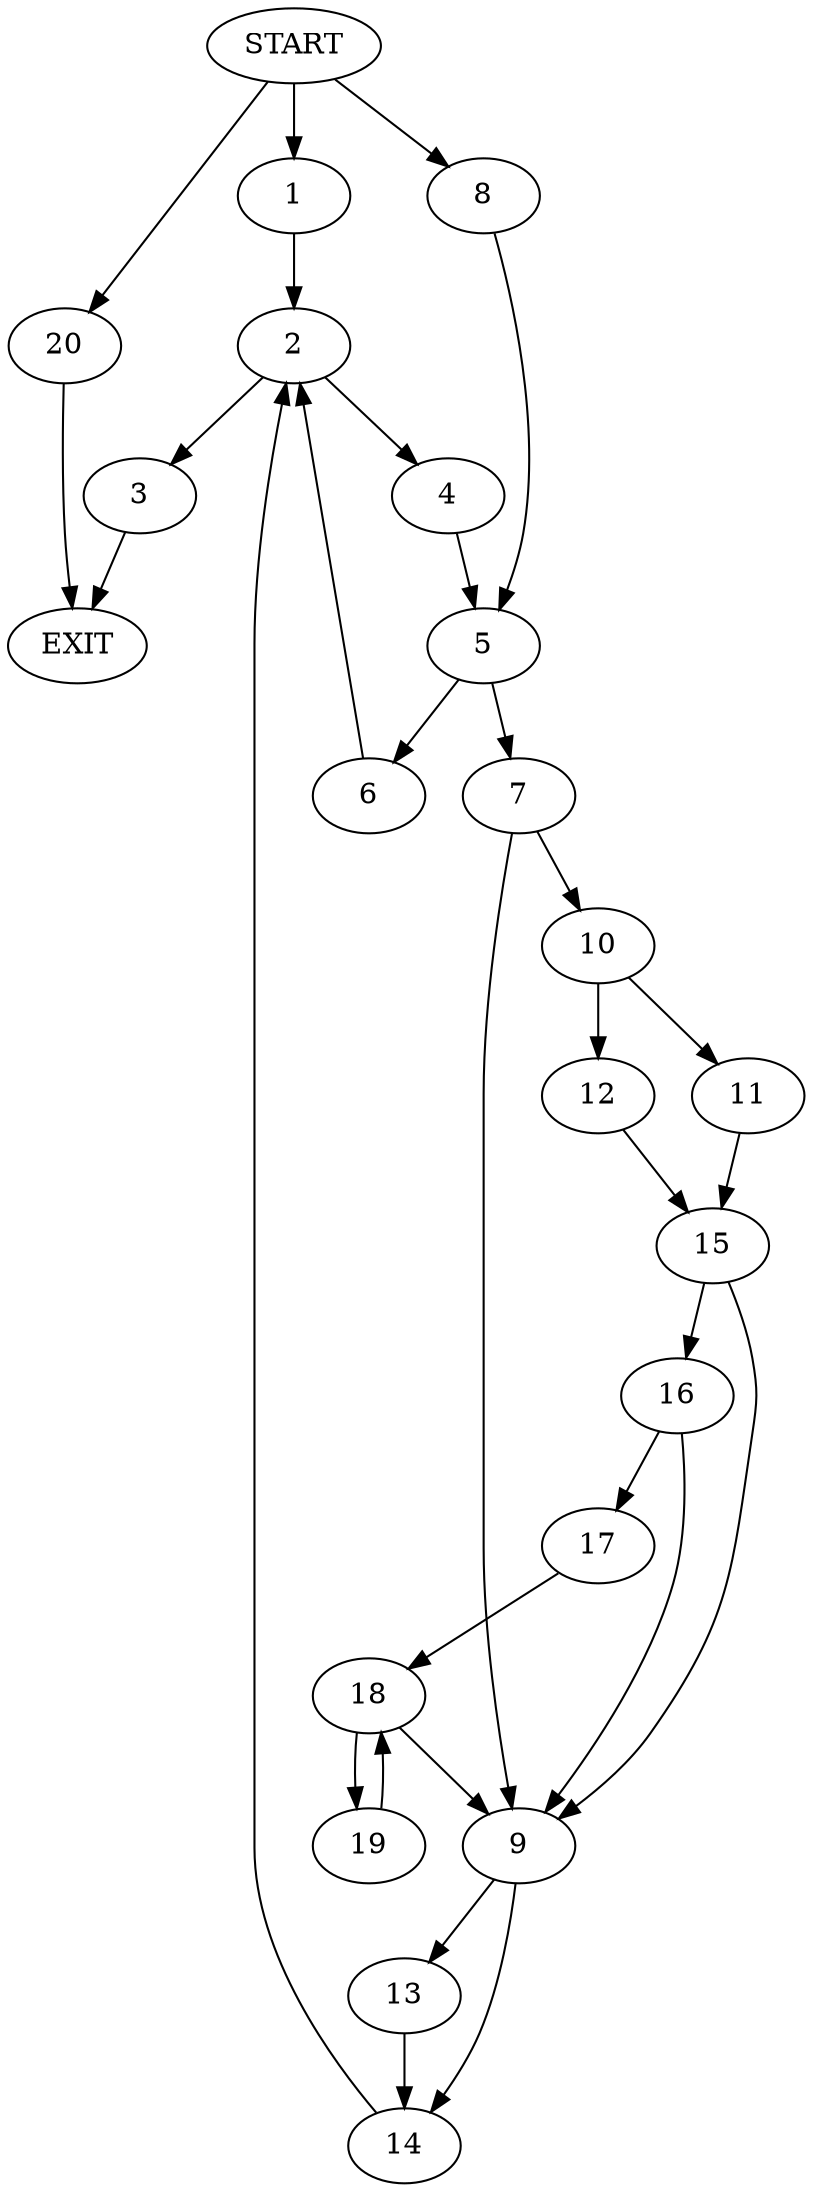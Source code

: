 digraph {
0 [label="START"]
21 [label="EXIT"]
0 -> 1
1 -> 2
2 -> 3
2 -> 4
4 -> 5
3 -> 21
5 -> 6
5 -> 7
0 -> 8
8 -> 5
7 -> 9
7 -> 10
6 -> 2
10 -> 11
10 -> 12
9 -> 13
9 -> 14
11 -> 15
12 -> 15
15 -> 16
15 -> 9
16 -> 17
16 -> 9
17 -> 18
18 -> 19
18 -> 9
19 -> 18
13 -> 14
14 -> 2
0 -> 20
20 -> 21
}
